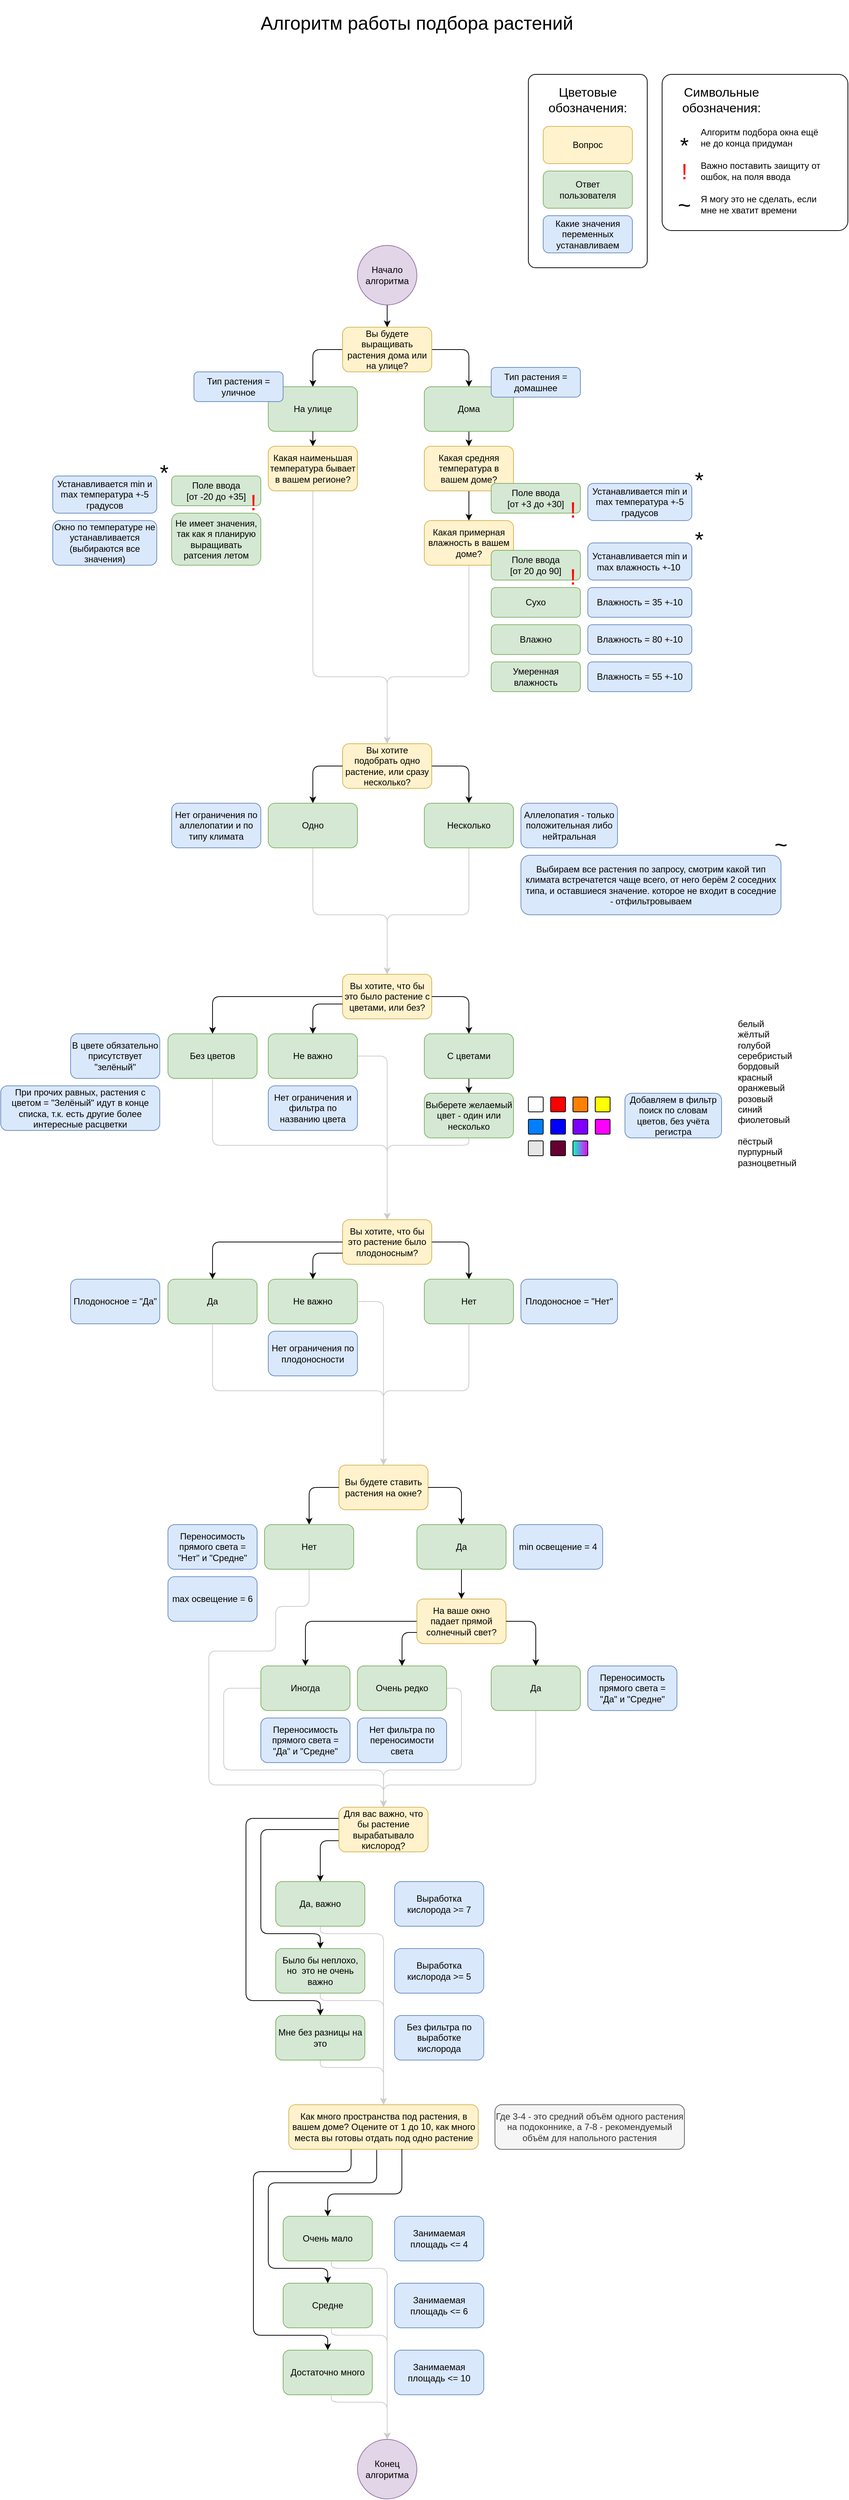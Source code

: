 <mxfile version="20.7.4" type="device"><diagram id="mwnZpRpmT7gzlifpEqgb" name="Страница 1"><mxGraphModel dx="1245" dy="1235" grid="1" gridSize="10" guides="1" tooltips="1" connect="1" arrows="1" fold="1" page="0" pageScale="2" pageWidth="1169" pageHeight="827" math="0" shadow="0"><root><mxCell id="0"/><mxCell id="1" parent="0"/><mxCell id="DnX4wIdvkFhZzN044WNZ-50" value="" style="rounded=1;whiteSpace=wrap;html=1;fontSize=16;arcSize=6;" vertex="1" parent="1"><mxGeometry x="690" y="-20" width="160" height="260" as="geometry"/></mxCell><mxCell id="DnX4wIdvkFhZzN044WNZ-6" value="" style="edgeStyle=orthogonalEdgeStyle;rounded=1;orthogonalLoop=1;jettySize=auto;html=1;" edge="1" parent="1" source="DnX4wIdvkFhZzN044WNZ-2" target="DnX4wIdvkFhZzN044WNZ-5"><mxGeometry relative="1" as="geometry"/></mxCell><mxCell id="DnX4wIdvkFhZzN044WNZ-2" value="&lt;span style=&quot;color: rgb(0, 0, 0); font-family: Helvetica; font-size: 12px; font-style: normal; font-variant-ligatures: normal; font-variant-caps: normal; font-weight: 400; letter-spacing: normal; orphans: 2; text-align: center; text-indent: 0px; text-transform: none; widows: 2; word-spacing: 0px; -webkit-text-stroke-width: 0px; text-decoration-thickness: initial; text-decoration-style: initial; text-decoration-color: initial; float: none; display: inline !important;&quot;&gt;Начало алгоритма&lt;/span&gt;" style="ellipse;whiteSpace=wrap;html=1;aspect=fixed;fillColor=#e1d5e7;strokeColor=#9673a6;labelBackgroundColor=none;" vertex="1" parent="1"><mxGeometry x="460" y="210" width="80" height="80" as="geometry"/></mxCell><mxCell id="DnX4wIdvkFhZzN044WNZ-8" value="" style="edgeStyle=orthogonalEdgeStyle;rounded=1;orthogonalLoop=1;jettySize=auto;html=1;exitX=1;exitY=0.5;exitDx=0;exitDy=0;" edge="1" parent="1" source="DnX4wIdvkFhZzN044WNZ-5" target="DnX4wIdvkFhZzN044WNZ-7"><mxGeometry relative="1" as="geometry"/></mxCell><mxCell id="DnX4wIdvkFhZzN044WNZ-12" value="" style="edgeStyle=orthogonalEdgeStyle;rounded=1;orthogonalLoop=1;jettySize=auto;html=1;exitX=0;exitY=0.5;exitDx=0;exitDy=0;" edge="1" parent="1" source="DnX4wIdvkFhZzN044WNZ-5" target="DnX4wIdvkFhZzN044WNZ-11"><mxGeometry relative="1" as="geometry"/></mxCell><mxCell id="DnX4wIdvkFhZzN044WNZ-5" value="Вы будете выращивать растения дома или на улице?" style="rounded=1;whiteSpace=wrap;html=1;fillColor=#fff2cc;strokeColor=#d6b656;" vertex="1" parent="1"><mxGeometry x="440" y="320" width="120" height="60" as="geometry"/></mxCell><mxCell id="DnX4wIdvkFhZzN044WNZ-19" value="" style="edgeStyle=orthogonalEdgeStyle;rounded=1;orthogonalLoop=1;jettySize=auto;html=1;" edge="1" parent="1" source="DnX4wIdvkFhZzN044WNZ-7" target="DnX4wIdvkFhZzN044WNZ-18"><mxGeometry relative="1" as="geometry"/></mxCell><mxCell id="DnX4wIdvkFhZzN044WNZ-7" value="Дома" style="rounded=1;whiteSpace=wrap;html=1;fillColor=#d5e8d4;strokeColor=#82b366;" vertex="1" parent="1"><mxGeometry x="550" y="400" width="120" height="60" as="geometry"/></mxCell><mxCell id="DnX4wIdvkFhZzN044WNZ-11" value="На улице" style="rounded=1;whiteSpace=wrap;html=1;fillColor=#d5e8d4;strokeColor=#82b366;" vertex="1" parent="1"><mxGeometry x="340" y="400" width="120" height="60" as="geometry"/></mxCell><mxCell id="DnX4wIdvkFhZzN044WNZ-13" value="Тип растения = уличное" style="text;html=1;strokeColor=#6c8ebf;fillColor=#dae8fc;align=center;verticalAlign=middle;whiteSpace=wrap;rounded=1;" vertex="1" parent="1"><mxGeometry x="240" y="380" width="120" height="40" as="geometry"/></mxCell><mxCell id="DnX4wIdvkFhZzN044WNZ-14" value="Тип растения = домашнее" style="text;html=1;strokeColor=#6c8ebf;fillColor=#dae8fc;align=center;verticalAlign=middle;whiteSpace=wrap;rounded=1;" vertex="1" parent="1"><mxGeometry x="640" y="374" width="120" height="40" as="geometry"/></mxCell><mxCell id="DnX4wIdvkFhZzN044WNZ-31" value="" style="edgeStyle=orthogonalEdgeStyle;rounded=1;orthogonalLoop=1;jettySize=auto;html=1;fontSize=30;" edge="1" parent="1" source="DnX4wIdvkFhZzN044WNZ-18" target="DnX4wIdvkFhZzN044WNZ-30"><mxGeometry relative="1" as="geometry"/></mxCell><mxCell id="DnX4wIdvkFhZzN044WNZ-18" value="Какая средняя температура в вашем доме?" style="rounded=1;whiteSpace=wrap;html=1;fillColor=#fff2cc;strokeColor=#d6b656;" vertex="1" parent="1"><mxGeometry x="550" y="480" width="120" height="60" as="geometry"/></mxCell><mxCell id="DnX4wIdvkFhZzN044WNZ-20" value="Поле ввода &lt;br&gt;[от +3 до +30]" style="text;html=1;strokeColor=#82b366;fillColor=#d5e8d4;align=center;verticalAlign=middle;whiteSpace=wrap;rounded=1;" vertex="1" parent="1"><mxGeometry x="640" y="530" width="120" height="40" as="geometry"/></mxCell><mxCell id="DnX4wIdvkFhZzN044WNZ-21" value="" style="edgeStyle=orthogonalEdgeStyle;rounded=1;orthogonalLoop=1;jettySize=auto;html=1;exitX=0.5;exitY=1;exitDx=0;exitDy=0;" edge="1" target="DnX4wIdvkFhZzN044WNZ-22" parent="1" source="DnX4wIdvkFhZzN044WNZ-11"><mxGeometry relative="1" as="geometry"><mxPoint x="400" y="495" as="sourcePoint"/></mxGeometry></mxCell><mxCell id="DnX4wIdvkFhZzN044WNZ-45" style="edgeStyle=orthogonalEdgeStyle;rounded=1;orthogonalLoop=1;jettySize=auto;html=1;entryX=0.5;entryY=0;entryDx=0;entryDy=0;fontSize=30;strokeColor=#CCCCCC;" edge="1" parent="1" source="DnX4wIdvkFhZzN044WNZ-22" target="DnX4wIdvkFhZzN044WNZ-42"><mxGeometry relative="1" as="geometry"><Array as="points"><mxPoint x="400" y="790"/><mxPoint x="500" y="790"/></Array></mxGeometry></mxCell><mxCell id="DnX4wIdvkFhZzN044WNZ-22" value="Какая наименьшая температура бывает в вашем регионе?" style="rounded=1;whiteSpace=wrap;html=1;fillColor=#fff2cc;strokeColor=#d6b656;" vertex="1" parent="1"><mxGeometry x="340" y="480" width="120" height="60" as="geometry"/></mxCell><mxCell id="DnX4wIdvkFhZzN044WNZ-23" value="Поле ввода &lt;br&gt;[от -20 до +35]" style="text;html=1;strokeColor=#82b366;fillColor=#d5e8d4;align=center;verticalAlign=middle;whiteSpace=wrap;rounded=1;" vertex="1" parent="1"><mxGeometry x="210" y="520" width="120" height="40" as="geometry"/></mxCell><mxCell id="DnX4wIdvkFhZzN044WNZ-24" value="Не имеет значения, так как я планирую выращивать ратсения летом" style="text;html=1;strokeColor=#82b366;fillColor=#d5e8d4;align=center;verticalAlign=middle;whiteSpace=wrap;rounded=1;" vertex="1" parent="1"><mxGeometry x="210" y="570" width="120" height="70" as="geometry"/></mxCell><mxCell id="DnX4wIdvkFhZzN044WNZ-25" value="Устанавливается min и max температура +-5 градусов" style="text;html=1;strokeColor=#6c8ebf;fillColor=#dae8fc;align=center;verticalAlign=middle;whiteSpace=wrap;rounded=1;" vertex="1" parent="1"><mxGeometry x="770" y="530" width="140" height="50" as="geometry"/></mxCell><mxCell id="DnX4wIdvkFhZzN044WNZ-26" value="*" style="text;html=1;strokeColor=none;fillColor=none;align=center;verticalAlign=middle;whiteSpace=wrap;rounded=0;fontSize=30;" vertex="1" parent="1"><mxGeometry x="890" y="510" width="60" height="30" as="geometry"/></mxCell><mxCell id="DnX4wIdvkFhZzN044WNZ-27" value="Устанавливается min и max температура +-5 градусов" style="text;html=1;strokeColor=#6c8ebf;fillColor=#dae8fc;align=center;verticalAlign=middle;whiteSpace=wrap;rounded=1;" vertex="1" parent="1"><mxGeometry x="50" y="520" width="140" height="50" as="geometry"/></mxCell><mxCell id="DnX4wIdvkFhZzN044WNZ-28" value="*" style="text;html=1;strokeColor=none;fillColor=none;align=center;verticalAlign=middle;whiteSpace=wrap;rounded=0;fontSize=30;" vertex="1" parent="1"><mxGeometry x="170" y="500" width="60" height="30" as="geometry"/></mxCell><mxCell id="DnX4wIdvkFhZzN044WNZ-29" value="Окно по температуре не устанавливается (выбираются все значения)" style="text;html=1;strokeColor=#6c8ebf;fillColor=#dae8fc;align=center;verticalAlign=middle;whiteSpace=wrap;rounded=1;" vertex="1" parent="1"><mxGeometry x="50" y="580" width="140" height="60" as="geometry"/></mxCell><mxCell id="DnX4wIdvkFhZzN044WNZ-44" style="edgeStyle=orthogonalEdgeStyle;rounded=1;orthogonalLoop=1;jettySize=auto;html=1;entryX=0.5;entryY=0;entryDx=0;entryDy=0;fontSize=30;strokeColor=#CCCCCC;" edge="1" parent="1" source="DnX4wIdvkFhZzN044WNZ-30" target="DnX4wIdvkFhZzN044WNZ-42"><mxGeometry relative="1" as="geometry"><Array as="points"><mxPoint x="610" y="790"/><mxPoint x="500" y="790"/></Array></mxGeometry></mxCell><mxCell id="DnX4wIdvkFhZzN044WNZ-30" value="Какая примерная влажность в вашем доме?" style="rounded=1;whiteSpace=wrap;html=1;fillColor=#fff2cc;strokeColor=#d6b656;" vertex="1" parent="1"><mxGeometry x="550" y="580" width="120" height="60" as="geometry"/></mxCell><mxCell id="DnX4wIdvkFhZzN044WNZ-32" value="Поле ввода &lt;br&gt;[от 20 до 90]" style="text;html=1;strokeColor=#82b366;fillColor=#d5e8d4;align=center;verticalAlign=middle;whiteSpace=wrap;rounded=1;" vertex="1" parent="1"><mxGeometry x="640" y="620" width="120" height="40" as="geometry"/></mxCell><mxCell id="DnX4wIdvkFhZzN044WNZ-33" value="Устанавливается min и max влажность +-10&amp;nbsp;" style="text;html=1;strokeColor=#6c8ebf;fillColor=#dae8fc;align=center;verticalAlign=middle;whiteSpace=wrap;rounded=1;" vertex="1" parent="1"><mxGeometry x="770" y="610" width="140" height="50" as="geometry"/></mxCell><mxCell id="DnX4wIdvkFhZzN044WNZ-34" value="*" style="text;html=1;strokeColor=none;fillColor=none;align=center;verticalAlign=middle;whiteSpace=wrap;rounded=0;fontSize=30;" vertex="1" parent="1"><mxGeometry x="890" y="590" width="60" height="30" as="geometry"/></mxCell><mxCell id="DnX4wIdvkFhZzN044WNZ-35" value="Сухо" style="text;html=1;strokeColor=#82b366;fillColor=#d5e8d4;align=center;verticalAlign=middle;whiteSpace=wrap;rounded=1;" vertex="1" parent="1"><mxGeometry x="640" y="670" width="120" height="40" as="geometry"/></mxCell><mxCell id="DnX4wIdvkFhZzN044WNZ-36" value="Влажно" style="text;html=1;strokeColor=#82b366;fillColor=#d5e8d4;align=center;verticalAlign=middle;whiteSpace=wrap;rounded=1;" vertex="1" parent="1"><mxGeometry x="640" y="720" width="120" height="40" as="geometry"/></mxCell><mxCell id="DnX4wIdvkFhZzN044WNZ-37" value="Умеренная влажность" style="text;html=1;strokeColor=#82b366;fillColor=#d5e8d4;align=center;verticalAlign=middle;whiteSpace=wrap;rounded=1;" vertex="1" parent="1"><mxGeometry x="640" y="770" width="120" height="40" as="geometry"/></mxCell><mxCell id="DnX4wIdvkFhZzN044WNZ-38" value="Влажность = 35 +-10" style="text;html=1;strokeColor=#6c8ebf;fillColor=#dae8fc;align=center;verticalAlign=middle;whiteSpace=wrap;rounded=1;" vertex="1" parent="1"><mxGeometry x="770" y="670" width="140" height="40" as="geometry"/></mxCell><mxCell id="DnX4wIdvkFhZzN044WNZ-40" value="Влажность = 80 +-10" style="text;html=1;strokeColor=#6c8ebf;fillColor=#dae8fc;align=center;verticalAlign=middle;whiteSpace=wrap;rounded=1;" vertex="1" parent="1"><mxGeometry x="770" y="720" width="140" height="40" as="geometry"/></mxCell><mxCell id="DnX4wIdvkFhZzN044WNZ-41" value="Влажность = 55 +-10" style="text;html=1;strokeColor=#6c8ebf;fillColor=#dae8fc;align=center;verticalAlign=middle;whiteSpace=wrap;rounded=1;" vertex="1" parent="1"><mxGeometry x="770" y="770" width="140" height="40" as="geometry"/></mxCell><mxCell id="DnX4wIdvkFhZzN044WNZ-42" value="Вы хотите подобрать одно растение, или сразу несколько?" style="rounded=1;whiteSpace=wrap;html=1;fillColor=#fff2cc;strokeColor=#d6b656;" vertex="1" parent="1"><mxGeometry x="440" y="880" width="120" height="60" as="geometry"/></mxCell><mxCell id="DnX4wIdvkFhZzN044WNZ-46" value="Вопрос" style="rounded=1;whiteSpace=wrap;html=1;fillColor=#fff2cc;strokeColor=#d6b656;" vertex="1" parent="1"><mxGeometry x="710" y="50" width="120" height="50" as="geometry"/></mxCell><mxCell id="DnX4wIdvkFhZzN044WNZ-47" value="Ответ &lt;br&gt;пользователя" style="rounded=1;whiteSpace=wrap;html=1;fillColor=#d5e8d4;strokeColor=#82b366;" vertex="1" parent="1"><mxGeometry x="710" y="110" width="120" height="50" as="geometry"/></mxCell><mxCell id="DnX4wIdvkFhZzN044WNZ-48" value="Какие значения переменных устанавливаем" style="rounded=1;whiteSpace=wrap;html=1;fillColor=#dae8fc;strokeColor=#6c8ebf;" vertex="1" parent="1"><mxGeometry x="710" y="170" width="120" height="50" as="geometry"/></mxCell><mxCell id="DnX4wIdvkFhZzN044WNZ-49" value="Цветовые обозначения:" style="text;html=1;strokeColor=none;fillColor=none;align=center;verticalAlign=middle;whiteSpace=wrap;rounded=0;fontSize=17;" vertex="1" parent="1"><mxGeometry x="740" width="60" height="30" as="geometry"/></mxCell><mxCell id="DnX4wIdvkFhZzN044WNZ-51" value="" style="edgeStyle=orthogonalEdgeStyle;rounded=1;orthogonalLoop=1;jettySize=auto;html=1;exitX=1;exitY=0.5;exitDx=0;exitDy=0;" edge="1" target="DnX4wIdvkFhZzN044WNZ-53" parent="1" source="DnX4wIdvkFhZzN044WNZ-42"><mxGeometry relative="1" as="geometry"><mxPoint x="560" y="910" as="sourcePoint"/></mxGeometry></mxCell><mxCell id="DnX4wIdvkFhZzN044WNZ-52" value="" style="edgeStyle=orthogonalEdgeStyle;rounded=1;orthogonalLoop=1;jettySize=auto;html=1;exitX=0;exitY=0.5;exitDx=0;exitDy=0;" edge="1" target="DnX4wIdvkFhZzN044WNZ-54" parent="1" source="DnX4wIdvkFhZzN044WNZ-42"><mxGeometry relative="1" as="geometry"><mxPoint x="440" y="910" as="sourcePoint"/></mxGeometry></mxCell><mxCell id="DnX4wIdvkFhZzN044WNZ-53" value="Несколько" style="rounded=1;whiteSpace=wrap;html=1;fillColor=#d5e8d4;strokeColor=#82b366;" vertex="1" parent="1"><mxGeometry x="550" y="960" width="120" height="60" as="geometry"/></mxCell><mxCell id="DnX4wIdvkFhZzN044WNZ-54" value="Одно" style="rounded=1;whiteSpace=wrap;html=1;fillColor=#d5e8d4;strokeColor=#82b366;" vertex="1" parent="1"><mxGeometry x="340" y="960" width="120" height="60" as="geometry"/></mxCell><mxCell id="DnX4wIdvkFhZzN044WNZ-55" value="Нет ограничения по аллелопатии и по типу климата" style="text;html=1;strokeColor=#6c8ebf;fillColor=#dae8fc;align=center;verticalAlign=middle;whiteSpace=wrap;rounded=1;" vertex="1" parent="1"><mxGeometry x="210" y="960" width="120" height="60" as="geometry"/></mxCell><mxCell id="DnX4wIdvkFhZzN044WNZ-56" value="Аллелопатия - только положительная либо нейтральная" style="text;html=1;strokeColor=#6c8ebf;fillColor=#dae8fc;align=center;verticalAlign=middle;whiteSpace=wrap;rounded=1;" vertex="1" parent="1"><mxGeometry x="680" y="960" width="130" height="60" as="geometry"/></mxCell><mxCell id="DnX4wIdvkFhZzN044WNZ-57" value="Выбираем все растения по запросу, смотрим какой тип климата встречатется чаще всего, от него берём 2 соседних типа, и оставшиеся значение. которое не входит в соседние - отфильтровываем" style="text;html=1;strokeColor=#6c8ebf;fillColor=#dae8fc;align=center;verticalAlign=middle;whiteSpace=wrap;rounded=1;spacingLeft=5;spacingRight=5;" vertex="1" parent="1"><mxGeometry x="680" y="1030" width="350" height="80" as="geometry"/></mxCell><mxCell id="DnX4wIdvkFhZzN044WNZ-58" value="~" style="text;html=1;strokeColor=none;fillColor=none;align=center;verticalAlign=middle;whiteSpace=wrap;rounded=0;fontSize=30;" vertex="1" parent="1"><mxGeometry x="1000" y="1000" width="60" height="30" as="geometry"/></mxCell><mxCell id="DnX4wIdvkFhZzN044WNZ-59" style="edgeStyle=orthogonalEdgeStyle;rounded=1;orthogonalLoop=1;jettySize=auto;html=1;entryX=0.5;entryY=0;entryDx=0;entryDy=0;fontSize=30;exitX=0.5;exitY=1;exitDx=0;exitDy=0;strokeColor=#CCCCCC;" edge="1" target="DnX4wIdvkFhZzN044WNZ-61" parent="1" source="DnX4wIdvkFhZzN044WNZ-53"><mxGeometry x="1" y="386" relative="1" as="geometry"><mxPoint x="610" y="950" as="sourcePoint"/><Array as="points"><mxPoint x="610" y="1110"/><mxPoint x="500" y="1110"/></Array><mxPoint x="-316" y="379" as="offset"/></mxGeometry></mxCell><mxCell id="DnX4wIdvkFhZzN044WNZ-60" style="edgeStyle=orthogonalEdgeStyle;rounded=1;orthogonalLoop=1;jettySize=auto;html=1;entryX=0.5;entryY=0;entryDx=0;entryDy=0;fontSize=30;exitX=0.5;exitY=1;exitDx=0;exitDy=0;strokeColor=#CCCCCC;" edge="1" target="DnX4wIdvkFhZzN044WNZ-61" parent="1" source="DnX4wIdvkFhZzN044WNZ-54"><mxGeometry relative="1" as="geometry"><mxPoint x="400" y="950" as="sourcePoint"/><Array as="points"><mxPoint x="400" y="1110"/><mxPoint x="500" y="1110"/></Array></mxGeometry></mxCell><mxCell id="DnX4wIdvkFhZzN044WNZ-70" style="edgeStyle=orthogonalEdgeStyle;rounded=1;orthogonalLoop=1;jettySize=auto;html=1;entryX=0.5;entryY=0;entryDx=0;entryDy=0;fontSize=17;" edge="1" parent="1" source="DnX4wIdvkFhZzN044WNZ-61" target="DnX4wIdvkFhZzN044WNZ-68"><mxGeometry relative="1" as="geometry"/></mxCell><mxCell id="DnX4wIdvkFhZzN044WNZ-61" value="Вы хотите, что бы это было растение с цветами, или без?" style="rounded=1;whiteSpace=wrap;html=1;fillColor=#fff2cc;strokeColor=#d6b656;" vertex="1" parent="1"><mxGeometry x="440" y="1190" width="120" height="60" as="geometry"/></mxCell><mxCell id="DnX4wIdvkFhZzN044WNZ-62" value="" style="edgeStyle=orthogonalEdgeStyle;rounded=1;orthogonalLoop=1;jettySize=auto;html=1;exitX=1;exitY=0.5;exitDx=0;exitDy=0;" edge="1" source="DnX4wIdvkFhZzN044WNZ-61" target="DnX4wIdvkFhZzN044WNZ-63" parent="1"><mxGeometry relative="1" as="geometry"><mxPoint x="560" y="1220" as="sourcePoint"/></mxGeometry></mxCell><mxCell id="DnX4wIdvkFhZzN044WNZ-73" value="" style="edgeStyle=orthogonalEdgeStyle;rounded=1;orthogonalLoop=1;jettySize=auto;html=1;fontSize=17;" edge="1" parent="1" source="DnX4wIdvkFhZzN044WNZ-63" target="DnX4wIdvkFhZzN044WNZ-72"><mxGeometry relative="1" as="geometry"/></mxCell><mxCell id="DnX4wIdvkFhZzN044WNZ-63" value="С цветами" style="rounded=1;whiteSpace=wrap;html=1;fillColor=#d5e8d4;strokeColor=#82b366;" vertex="1" parent="1"><mxGeometry x="550" y="1270" width="120" height="60" as="geometry"/></mxCell><mxCell id="DnX4wIdvkFhZzN044WNZ-83" style="edgeStyle=orthogonalEdgeStyle;rounded=1;orthogonalLoop=1;jettySize=auto;html=1;fontSize=17;entryX=0.5;entryY=0;entryDx=0;entryDy=0;strokeColor=#CCCCCC;" edge="1" parent="1" source="DnX4wIdvkFhZzN044WNZ-64" target="DnX4wIdvkFhZzN044WNZ-85"><mxGeometry relative="1" as="geometry"><mxPoint x="490" y="1440" as="targetPoint"/><Array as="points"><mxPoint x="500" y="1300"/></Array></mxGeometry></mxCell><mxCell id="DnX4wIdvkFhZzN044WNZ-64" value="Не важно" style="rounded=1;whiteSpace=wrap;html=1;fillColor=#d5e8d4;strokeColor=#82b366;" vertex="1" parent="1"><mxGeometry x="340" y="1270" width="120" height="60" as="geometry"/></mxCell><mxCell id="DnX4wIdvkFhZzN044WNZ-65" value="" style="edgeStyle=orthogonalEdgeStyle;rounded=1;orthogonalLoop=1;jettySize=auto;html=1;" edge="1" target="DnX4wIdvkFhZzN044WNZ-64" parent="1"><mxGeometry relative="1" as="geometry"><mxPoint x="440" y="1230" as="sourcePoint"/><Array as="points"><mxPoint x="440" y="1230"/><mxPoint x="400" y="1230"/></Array></mxGeometry></mxCell><mxCell id="DnX4wIdvkFhZzN044WNZ-66" value="Нет ограничения и фильтра по названию цвета" style="text;html=1;strokeColor=#6c8ebf;fillColor=#dae8fc;align=center;verticalAlign=middle;whiteSpace=wrap;rounded=1;" vertex="1" parent="1"><mxGeometry x="340" y="1340" width="120" height="60" as="geometry"/></mxCell><mxCell id="DnX4wIdvkFhZzN044WNZ-82" style="edgeStyle=orthogonalEdgeStyle;rounded=1;orthogonalLoop=1;jettySize=auto;html=1;fontSize=17;entryX=0.5;entryY=0;entryDx=0;entryDy=0;strokeColor=#CCCCCC;" edge="1" parent="1" source="DnX4wIdvkFhZzN044WNZ-68" target="DnX4wIdvkFhZzN044WNZ-85"><mxGeometry relative="1" as="geometry"><mxPoint x="470" y="1440" as="targetPoint"/><Array as="points"><mxPoint x="265" y="1420"/><mxPoint x="500" y="1420"/></Array></mxGeometry></mxCell><mxCell id="DnX4wIdvkFhZzN044WNZ-68" value="Без цветов" style="rounded=1;whiteSpace=wrap;html=1;fillColor=#d5e8d4;strokeColor=#82b366;" vertex="1" parent="1"><mxGeometry x="205" y="1270" width="120" height="60" as="geometry"/></mxCell><mxCell id="DnX4wIdvkFhZzN044WNZ-69" value="В цвете обязательно присутствует &quot;зелёный&quot;" style="text;html=1;strokeColor=#6c8ebf;fillColor=#dae8fc;align=center;verticalAlign=middle;whiteSpace=wrap;rounded=1;" vertex="1" parent="1"><mxGeometry x="74" y="1270" width="120" height="60" as="geometry"/></mxCell><mxCell id="DnX4wIdvkFhZzN044WNZ-71" value="При прочих равных, растения с цветом = &quot;Зелёный&quot; идут в конце списка, т.к. есть другие более интересные расцветки" style="text;html=1;strokeColor=#6c8ebf;fillColor=#dae8fc;align=center;verticalAlign=middle;whiteSpace=wrap;rounded=1;" vertex="1" parent="1"><mxGeometry x="-20" y="1340" width="214" height="60" as="geometry"/></mxCell><mxCell id="DnX4wIdvkFhZzN044WNZ-84" style="edgeStyle=orthogonalEdgeStyle;rounded=1;orthogonalLoop=1;jettySize=auto;html=1;fontSize=17;entryX=0.5;entryY=0;entryDx=0;entryDy=0;strokeColor=#CCCCCC;" edge="1" parent="1" source="DnX4wIdvkFhZzN044WNZ-72" target="DnX4wIdvkFhZzN044WNZ-85"><mxGeometry relative="1" as="geometry"><mxPoint x="500" y="1440" as="targetPoint"/><Array as="points"><mxPoint x="610" y="1420"/><mxPoint x="500" y="1420"/></Array></mxGeometry></mxCell><mxCell id="DnX4wIdvkFhZzN044WNZ-72" value="Выберете желаемый цвет - один или несколько" style="rounded=1;whiteSpace=wrap;html=1;fillColor=#d5e8d4;strokeColor=#82b366;" vertex="1" parent="1"><mxGeometry x="550" y="1350" width="120" height="60" as="geometry"/></mxCell><mxCell id="DnX4wIdvkFhZzN044WNZ-74" value="" style="rounded=1;whiteSpace=wrap;html=1;labelBackgroundColor=none;fontSize=17;arcSize=7;" vertex="1" parent="1"><mxGeometry x="690" y="1355" width="20" height="20" as="geometry"/></mxCell><mxCell id="DnX4wIdvkFhZzN044WNZ-75" value="" style="rounded=1;whiteSpace=wrap;html=1;labelBackgroundColor=none;fontSize=17;arcSize=7;fillColor=#FFFF00;" vertex="1" parent="1"><mxGeometry x="780" y="1355" width="20" height="20" as="geometry"/></mxCell><mxCell id="DnX4wIdvkFhZzN044WNZ-76" value="" style="rounded=1;whiteSpace=wrap;html=1;labelBackgroundColor=none;fontSize=17;arcSize=7;fillColor=#FF0000;" vertex="1" parent="1"><mxGeometry x="720" y="1355" width="20" height="20" as="geometry"/></mxCell><mxCell id="DnX4wIdvkFhZzN044WNZ-77" value="" style="rounded=1;whiteSpace=wrap;html=1;labelBackgroundColor=none;fontSize=17;arcSize=7;fillColor=#FF8000;" vertex="1" parent="1"><mxGeometry x="750" y="1355" width="20" height="20" as="geometry"/></mxCell><mxCell id="DnX4wIdvkFhZzN044WNZ-78" value="" style="rounded=1;whiteSpace=wrap;html=1;labelBackgroundColor=none;fontSize=17;arcSize=7;fillColor=#0000FF;" vertex="1" parent="1"><mxGeometry x="720" y="1385" width="20" height="20" as="geometry"/></mxCell><mxCell id="DnX4wIdvkFhZzN044WNZ-79" value="" style="rounded=1;whiteSpace=wrap;html=1;labelBackgroundColor=none;fontSize=17;arcSize=7;fillColor=#7F00FF;" vertex="1" parent="1"><mxGeometry x="750" y="1385" width="20" height="20" as="geometry"/></mxCell><mxCell id="DnX4wIdvkFhZzN044WNZ-80" value="" style="rounded=1;whiteSpace=wrap;html=1;labelBackgroundColor=none;fontSize=17;arcSize=7;fillColor=#FF00FF;" vertex="1" parent="1"><mxGeometry x="780" y="1385" width="20" height="20" as="geometry"/></mxCell><mxCell id="DnX4wIdvkFhZzN044WNZ-81" value="" style="rounded=1;whiteSpace=wrap;html=1;labelBackgroundColor=none;fontSize=17;arcSize=7;fillColor=#E605FF;gradientColor=#03FFC4;gradientDirection=west;" vertex="1" parent="1"><mxGeometry x="750" y="1414" width="20" height="20" as="geometry"/></mxCell><mxCell id="DnX4wIdvkFhZzN044WNZ-85" value="Вы хотите, что бы это растение было плодоносным?" style="rounded=1;whiteSpace=wrap;html=1;fillColor=#fff2cc;strokeColor=#d6b656;" vertex="1" parent="1"><mxGeometry x="440" y="1520" width="120" height="60" as="geometry"/></mxCell><mxCell id="DnX4wIdvkFhZzN044WNZ-86" value="Добавляем в фильтр поиск по словам цветов, без учёта регистра" style="text;html=1;strokeColor=#6c8ebf;fillColor=#dae8fc;align=center;verticalAlign=middle;whiteSpace=wrap;rounded=1;" vertex="1" parent="1"><mxGeometry x="820" y="1350" width="130" height="60" as="geometry"/></mxCell><mxCell id="DnX4wIdvkFhZzN044WNZ-87" value="&lt;div style=&quot;font-size: 12px;&quot;&gt;белый&lt;/div&gt;&lt;div style=&quot;font-size: 12px;&quot;&gt;жёлтый&lt;/div&gt;&lt;div style=&quot;font-size: 12px;&quot;&gt;голубой&lt;/div&gt;&lt;div style=&quot;font-size: 12px;&quot;&gt;серебристый&lt;/div&gt;&lt;div style=&quot;font-size: 12px;&quot;&gt;бордовый&lt;/div&gt;&lt;div style=&quot;font-size: 12px;&quot;&gt;красный&lt;/div&gt;&lt;div style=&quot;font-size: 12px;&quot;&gt;оранжевый&amp;nbsp;&lt;/div&gt;&lt;div style=&quot;font-size: 12px;&quot;&gt;розовый&lt;/div&gt;&lt;div style=&quot;font-size: 12px;&quot;&gt;синий&lt;/div&gt;&lt;div style=&quot;font-size: 12px;&quot;&gt;фиолетовый&lt;/div&gt;&lt;div style=&quot;font-size: 12px;&quot;&gt;&lt;br&gt;&lt;/div&gt;&lt;div style=&quot;font-size: 12px;&quot;&gt;&lt;div style=&quot;border-color: var(--border-color);&quot;&gt;пёстрый&lt;/div&gt;&lt;div style=&quot;border-color: var(--border-color);&quot;&gt;пурпурный&lt;/div&gt;&lt;div style=&quot;border-color: var(--border-color);&quot;&gt;разноцветный&lt;/div&gt;&lt;/div&gt;" style="text;html=1;align=left;verticalAlign=middle;resizable=0;points=[];autosize=1;strokeColor=none;fillColor=none;fontSize=12;" vertex="1" parent="1"><mxGeometry x="970" y="1245" width="100" height="210" as="geometry"/></mxCell><mxCell id="DnX4wIdvkFhZzN044WNZ-88" value="" style="rounded=1;whiteSpace=wrap;html=1;labelBackgroundColor=none;fontSize=17;arcSize=7;fillColor=#007FFF;" vertex="1" parent="1"><mxGeometry x="690" y="1385" width="20" height="20" as="geometry"/></mxCell><mxCell id="DnX4wIdvkFhZzN044WNZ-89" value="" style="rounded=1;whiteSpace=wrap;html=1;labelBackgroundColor=none;fontSize=17;arcSize=7;fillColor=#E6E6E6;" vertex="1" parent="1"><mxGeometry x="690" y="1414" width="20" height="20" as="geometry"/></mxCell><mxCell id="DnX4wIdvkFhZzN044WNZ-90" value="" style="rounded=1;whiteSpace=wrap;html=1;labelBackgroundColor=none;fontSize=17;arcSize=7;fillColor=#660033;" vertex="1" parent="1"><mxGeometry x="720" y="1414" width="20" height="20" as="geometry"/></mxCell><mxCell id="DnX4wIdvkFhZzN044WNZ-102" style="edgeStyle=orthogonalEdgeStyle;rounded=1;orthogonalLoop=1;jettySize=auto;html=1;entryX=0.5;entryY=0;entryDx=0;entryDy=0;fontSize=17;exitX=0;exitY=0.5;exitDx=0;exitDy=0;" edge="1" target="DnX4wIdvkFhZzN044WNZ-108" parent="1" source="DnX4wIdvkFhZzN044WNZ-85"><mxGeometry relative="1" as="geometry"><mxPoint x="440.0" y="1550" as="sourcePoint"/></mxGeometry></mxCell><mxCell id="DnX4wIdvkFhZzN044WNZ-103" value="" style="edgeStyle=orthogonalEdgeStyle;rounded=1;orthogonalLoop=1;jettySize=auto;html=1;exitX=1;exitY=0.5;exitDx=0;exitDy=0;" edge="1" target="DnX4wIdvkFhZzN044WNZ-104" parent="1" source="DnX4wIdvkFhZzN044WNZ-85"><mxGeometry relative="1" as="geometry"><mxPoint x="560.0" y="1550" as="sourcePoint"/></mxGeometry></mxCell><mxCell id="DnX4wIdvkFhZzN044WNZ-104" value="Нет" style="rounded=1;whiteSpace=wrap;html=1;fillColor=#d5e8d4;strokeColor=#82b366;" vertex="1" parent="1"><mxGeometry x="550" y="1600" width="120" height="60" as="geometry"/></mxCell><mxCell id="DnX4wIdvkFhZzN044WNZ-105" value="Не важно" style="rounded=1;whiteSpace=wrap;html=1;fillColor=#d5e8d4;strokeColor=#82b366;" vertex="1" parent="1"><mxGeometry x="340" y="1600" width="120" height="60" as="geometry"/></mxCell><mxCell id="DnX4wIdvkFhZzN044WNZ-106" value="" style="edgeStyle=orthogonalEdgeStyle;rounded=1;orthogonalLoop=1;jettySize=auto;html=1;exitX=0;exitY=0.75;exitDx=0;exitDy=0;" edge="1" target="DnX4wIdvkFhZzN044WNZ-105" parent="1" source="DnX4wIdvkFhZzN044WNZ-85"><mxGeometry relative="1" as="geometry"><mxPoint x="440.0" y="1560" as="sourcePoint"/><Array as="points"><mxPoint x="400" y="1565"/></Array></mxGeometry></mxCell><mxCell id="DnX4wIdvkFhZzN044WNZ-107" value="Плодоносное = &quot;Нет&quot;" style="text;html=1;strokeColor=#6c8ebf;fillColor=#dae8fc;align=center;verticalAlign=middle;whiteSpace=wrap;rounded=1;" vertex="1" parent="1"><mxGeometry x="680" y="1600" width="130" height="60" as="geometry"/></mxCell><mxCell id="DnX4wIdvkFhZzN044WNZ-108" value="Да" style="rounded=1;whiteSpace=wrap;html=1;fillColor=#d5e8d4;strokeColor=#82b366;" vertex="1" parent="1"><mxGeometry x="205" y="1600" width="120" height="60" as="geometry"/></mxCell><mxCell id="DnX4wIdvkFhZzN044WNZ-109" value="Плодоносное = &quot;Да&quot;" style="text;html=1;strokeColor=#6c8ebf;fillColor=#dae8fc;align=center;verticalAlign=middle;whiteSpace=wrap;rounded=1;" vertex="1" parent="1"><mxGeometry x="74" y="1600" width="120" height="60" as="geometry"/></mxCell><mxCell id="DnX4wIdvkFhZzN044WNZ-110" value="Нет ограничения по плодоносности" style="text;html=1;strokeColor=#6c8ebf;fillColor=#dae8fc;align=center;verticalAlign=middle;whiteSpace=wrap;rounded=1;" vertex="1" parent="1"><mxGeometry x="340" y="1670" width="120" height="60" as="geometry"/></mxCell><mxCell id="DnX4wIdvkFhZzN044WNZ-111" style="edgeStyle=orthogonalEdgeStyle;rounded=1;orthogonalLoop=1;jettySize=auto;html=1;fontSize=17;entryX=0.5;entryY=0;entryDx=0;entryDy=0;exitX=0.5;exitY=1;exitDx=0;exitDy=0;strokeColor=#CCCCCC;" edge="1" target="DnX4wIdvkFhZzN044WNZ-114" parent="1" source="DnX4wIdvkFhZzN044WNZ-108"><mxGeometry relative="1" as="geometry"><mxPoint x="465.06" y="1770" as="targetPoint"/><mxPoint x="260.001" y="1660" as="sourcePoint"/><Array as="points"><mxPoint x="265" y="1750"/><mxPoint x="495" y="1750"/></Array></mxGeometry></mxCell><mxCell id="DnX4wIdvkFhZzN044WNZ-112" style="edgeStyle=orthogonalEdgeStyle;rounded=1;orthogonalLoop=1;jettySize=auto;html=1;fontSize=17;entryX=0.5;entryY=0;entryDx=0;entryDy=0;exitX=1;exitY=0.5;exitDx=0;exitDy=0;strokeColor=#CCCCCC;" edge="1" target="DnX4wIdvkFhZzN044WNZ-114" parent="1" source="DnX4wIdvkFhZzN044WNZ-105"><mxGeometry relative="1" as="geometry"><mxPoint x="485.06" y="1770" as="targetPoint"/><mxPoint x="450" y="1630" as="sourcePoint"/><Array as="points"><mxPoint x="495" y="1630"/></Array></mxGeometry></mxCell><mxCell id="DnX4wIdvkFhZzN044WNZ-113" style="edgeStyle=orthogonalEdgeStyle;rounded=1;orthogonalLoop=1;jettySize=auto;html=1;fontSize=17;entryX=0.5;entryY=0;entryDx=0;entryDy=0;exitX=0.5;exitY=1;exitDx=0;exitDy=0;strokeColor=#CCCCCC;" edge="1" target="DnX4wIdvkFhZzN044WNZ-114" parent="1" source="DnX4wIdvkFhZzN044WNZ-104"><mxGeometry relative="1" as="geometry"><mxPoint x="495.06" y="1770" as="targetPoint"/><mxPoint x="605.06" y="1740" as="sourcePoint"/><Array as="points"><mxPoint x="610" y="1750"/><mxPoint x="495" y="1750"/></Array></mxGeometry></mxCell><mxCell id="DnX4wIdvkFhZzN044WNZ-114" value="Вы будете ставить растения на окне?" style="rounded=1;whiteSpace=wrap;html=1;fillColor=#fff2cc;strokeColor=#d6b656;" vertex="1" parent="1"><mxGeometry x="435.06" y="1850" width="120" height="60" as="geometry"/></mxCell><mxCell id="DnX4wIdvkFhZzN044WNZ-115" value="" style="edgeStyle=orthogonalEdgeStyle;rounded=1;orthogonalLoop=1;jettySize=auto;html=1;exitX=1;exitY=0.5;exitDx=0;exitDy=0;" edge="1" target="DnX4wIdvkFhZzN044WNZ-118" parent="1" source="DnX4wIdvkFhZzN044WNZ-114"><mxGeometry relative="1" as="geometry"><mxPoint x="555" y="1880" as="sourcePoint"/></mxGeometry></mxCell><mxCell id="DnX4wIdvkFhZzN044WNZ-116" value="" style="edgeStyle=orthogonalEdgeStyle;rounded=1;orthogonalLoop=1;jettySize=auto;html=1;exitX=0;exitY=0.5;exitDx=0;exitDy=0;" edge="1" target="DnX4wIdvkFhZzN044WNZ-117" parent="1" source="DnX4wIdvkFhZzN044WNZ-114"><mxGeometry relative="1" as="geometry"><mxPoint x="435" y="1880" as="sourcePoint"/></mxGeometry></mxCell><mxCell id="DnX4wIdvkFhZzN044WNZ-137" style="edgeStyle=orthogonalEdgeStyle;rounded=1;orthogonalLoop=1;jettySize=auto;html=1;fontSize=12;entryX=0.5;entryY=0;entryDx=0;entryDy=0;strokeColor=#CCCCCC;" edge="1" parent="1" source="DnX4wIdvkFhZzN044WNZ-117" target="DnX4wIdvkFhZzN044WNZ-138"><mxGeometry x="-0.615" y="70" relative="1" as="geometry"><mxPoint x="490" y="2310" as="targetPoint"/><Array as="points"><mxPoint x="395" y="2040"/><mxPoint x="350" y="2040"/><mxPoint x="350" y="2100"/><mxPoint x="260" y="2100"/><mxPoint x="260" y="2280"/><mxPoint x="495" y="2280"/></Array><mxPoint as="offset"/></mxGeometry></mxCell><mxCell id="DnX4wIdvkFhZzN044WNZ-117" value="Нет" style="rounded=1;whiteSpace=wrap;html=1;fillColor=#d5e8d4;strokeColor=#82b366;" vertex="1" parent="1"><mxGeometry x="335" y="1930" width="120" height="60" as="geometry"/></mxCell><mxCell id="DnX4wIdvkFhZzN044WNZ-124" value="" style="edgeStyle=orthogonalEdgeStyle;rounded=1;orthogonalLoop=1;jettySize=auto;html=1;fontSize=12;" edge="1" parent="1" source="DnX4wIdvkFhZzN044WNZ-118" target="DnX4wIdvkFhZzN044WNZ-123"><mxGeometry relative="1" as="geometry"/></mxCell><mxCell id="DnX4wIdvkFhZzN044WNZ-118" value="Да" style="rounded=1;whiteSpace=wrap;html=1;fillColor=#d5e8d4;strokeColor=#82b366;" vertex="1" parent="1"><mxGeometry x="540" y="1930" width="120" height="60" as="geometry"/></mxCell><mxCell id="DnX4wIdvkFhZzN044WNZ-119" value="Переносимость прямого света = &quot;Нет&quot; и &quot;Средне&quot;" style="text;html=1;strokeColor=#6c8ebf;fillColor=#dae8fc;align=center;verticalAlign=middle;whiteSpace=wrap;rounded=1;" vertex="1" parent="1"><mxGeometry x="205" y="1930" width="120" height="60" as="geometry"/></mxCell><mxCell id="DnX4wIdvkFhZzN044WNZ-120" value="max освещение = 6" style="text;html=1;strokeColor=#6c8ebf;fillColor=#dae8fc;align=center;verticalAlign=middle;whiteSpace=wrap;rounded=1;" vertex="1" parent="1"><mxGeometry x="205" y="2000" width="120" height="60" as="geometry"/></mxCell><mxCell id="DnX4wIdvkFhZzN044WNZ-122" value="min освещение = 4" style="text;html=1;strokeColor=#6c8ebf;fillColor=#dae8fc;align=center;verticalAlign=middle;whiteSpace=wrap;rounded=1;" vertex="1" parent="1"><mxGeometry x="670" y="1930" width="120" height="60" as="geometry"/></mxCell><mxCell id="DnX4wIdvkFhZzN044WNZ-133" style="edgeStyle=orthogonalEdgeStyle;rounded=1;orthogonalLoop=1;jettySize=auto;html=1;fontSize=12;entryX=0.5;entryY=0;entryDx=0;entryDy=0;" edge="1" parent="1" source="DnX4wIdvkFhZzN044WNZ-123" target="DnX4wIdvkFhZzN044WNZ-131"><mxGeometry relative="1" as="geometry"/></mxCell><mxCell id="DnX4wIdvkFhZzN044WNZ-123" value="На ваше окно падает прямой солнечный свет?" style="rounded=1;whiteSpace=wrap;html=1;fillColor=#fff2cc;strokeColor=#d6b656;" vertex="1" parent="1"><mxGeometry x="540" y="2030" width="120" height="60" as="geometry"/></mxCell><mxCell id="DnX4wIdvkFhZzN044WNZ-140" style="edgeStyle=orthogonalEdgeStyle;rounded=1;orthogonalLoop=1;jettySize=auto;html=1;fontSize=12;entryX=0.5;entryY=0;entryDx=0;entryDy=0;strokeColor=#CCCCCC;" edge="1" parent="1" source="DnX4wIdvkFhZzN044WNZ-125" target="DnX4wIdvkFhZzN044WNZ-138"><mxGeometry relative="1" as="geometry"><mxPoint x="620" y="2300" as="targetPoint"/><Array as="points"><mxPoint x="600" y="2150"/><mxPoint x="600" y="2260"/><mxPoint x="495" y="2260"/></Array></mxGeometry></mxCell><mxCell id="DnX4wIdvkFhZzN044WNZ-125" value="Очень редко" style="rounded=1;whiteSpace=wrap;html=1;fillColor=#d5e8d4;strokeColor=#82b366;" vertex="1" parent="1"><mxGeometry x="460" y="2120" width="120" height="60" as="geometry"/></mxCell><mxCell id="DnX4wIdvkFhZzN044WNZ-126" value="" style="edgeStyle=orthogonalEdgeStyle;rounded=1;orthogonalLoop=1;jettySize=auto;html=1;exitX=0;exitY=0.75;exitDx=0;exitDy=0;" edge="1" target="DnX4wIdvkFhZzN044WNZ-125" parent="1" source="DnX4wIdvkFhZzN044WNZ-123"><mxGeometry relative="1" as="geometry"><mxPoint x="500" y="2060" as="sourcePoint"/></mxGeometry></mxCell><mxCell id="DnX4wIdvkFhZzN044WNZ-127" value="" style="edgeStyle=orthogonalEdgeStyle;rounded=1;orthogonalLoop=1;jettySize=auto;html=1;exitX=1;exitY=0.5;exitDx=0;exitDy=0;" edge="1" target="DnX4wIdvkFhZzN044WNZ-128" parent="1" source="DnX4wIdvkFhZzN044WNZ-123"><mxGeometry relative="1" as="geometry"><mxPoint x="780" y="2060" as="sourcePoint"/></mxGeometry></mxCell><mxCell id="DnX4wIdvkFhZzN044WNZ-141" style="edgeStyle=orthogonalEdgeStyle;rounded=1;orthogonalLoop=1;jettySize=auto;html=1;fontSize=12;entryX=0.5;entryY=0;entryDx=0;entryDy=0;strokeColor=#CCCCCC;" edge="1" parent="1" source="DnX4wIdvkFhZzN044WNZ-128" target="DnX4wIdvkFhZzN044WNZ-138"><mxGeometry relative="1" as="geometry"><mxPoint x="660" y="2330" as="targetPoint"/><Array as="points"><mxPoint x="700" y="2280"/><mxPoint x="495" y="2280"/></Array></mxGeometry></mxCell><mxCell id="DnX4wIdvkFhZzN044WNZ-128" value="Да" style="rounded=1;whiteSpace=wrap;html=1;fillColor=#d5e8d4;strokeColor=#82b366;" vertex="1" parent="1"><mxGeometry x="640" y="2120" width="120" height="60" as="geometry"/></mxCell><mxCell id="DnX4wIdvkFhZzN044WNZ-129" value="Переносимость прямого света = &lt;br&gt;&quot;Да&quot; и &quot;Средне&quot;" style="text;html=1;strokeColor=#6c8ebf;fillColor=#dae8fc;align=center;verticalAlign=middle;whiteSpace=wrap;rounded=1;" vertex="1" parent="1"><mxGeometry x="770" y="2120" width="120" height="60" as="geometry"/></mxCell><mxCell id="DnX4wIdvkFhZzN044WNZ-130" value="Нет фильтра по переносимости света" style="text;html=1;strokeColor=#6c8ebf;fillColor=#dae8fc;align=center;verticalAlign=middle;whiteSpace=wrap;rounded=1;" vertex="1" parent="1"><mxGeometry x="460" y="2190" width="120" height="60" as="geometry"/></mxCell><mxCell id="DnX4wIdvkFhZzN044WNZ-139" style="edgeStyle=orthogonalEdgeStyle;rounded=1;orthogonalLoop=1;jettySize=auto;html=1;fontSize=12;entryX=0.5;entryY=0;entryDx=0;entryDy=0;strokeColor=#CCCCCC;" edge="1" parent="1" source="DnX4wIdvkFhZzN044WNZ-131" target="DnX4wIdvkFhZzN044WNZ-138"><mxGeometry relative="1" as="geometry"><mxPoint x="290" y="2260" as="targetPoint"/><Array as="points"><mxPoint x="280" y="2150"/><mxPoint x="280" y="2260"/><mxPoint x="495" y="2260"/></Array></mxGeometry></mxCell><mxCell id="DnX4wIdvkFhZzN044WNZ-131" value="Иногда" style="rounded=1;whiteSpace=wrap;html=1;fillColor=#d5e8d4;strokeColor=#82b366;" vertex="1" parent="1"><mxGeometry x="330" y="2120" width="120" height="60" as="geometry"/></mxCell><mxCell id="DnX4wIdvkFhZzN044WNZ-132" value="Переносимость прямого света =&lt;br style=&quot;border-color: var(--border-color);&quot;&gt;&quot;Да&quot; и &quot;Средне&quot;" style="text;html=1;strokeColor=#6c8ebf;fillColor=#dae8fc;align=center;verticalAlign=middle;whiteSpace=wrap;rounded=1;" vertex="1" parent="1"><mxGeometry x="330" y="2190" width="120" height="60" as="geometry"/></mxCell><mxCell id="DnX4wIdvkFhZzN044WNZ-145" style="edgeStyle=orthogonalEdgeStyle;rounded=1;orthogonalLoop=1;jettySize=auto;html=1;entryX=0.5;entryY=0;entryDx=0;entryDy=0;strokeColor=#000000;fontSize=12;exitX=0;exitY=0.5;exitDx=0;exitDy=0;" edge="1" parent="1" source="DnX4wIdvkFhZzN044WNZ-138" target="DnX4wIdvkFhZzN044WNZ-143"><mxGeometry relative="1" as="geometry"><Array as="points"><mxPoint x="330" y="2340"/><mxPoint x="330" y="2480"/><mxPoint x="410" y="2480"/></Array></mxGeometry></mxCell><mxCell id="DnX4wIdvkFhZzN044WNZ-146" style="edgeStyle=orthogonalEdgeStyle;rounded=1;orthogonalLoop=1;jettySize=auto;html=1;entryX=0.5;entryY=0;entryDx=0;entryDy=0;strokeColor=#000000;fontSize=12;exitX=0;exitY=0.25;exitDx=0;exitDy=0;" edge="1" parent="1" source="DnX4wIdvkFhZzN044WNZ-138" target="DnX4wIdvkFhZzN044WNZ-144"><mxGeometry relative="1" as="geometry"><Array as="points"><mxPoint x="310" y="2325"/><mxPoint x="310" y="2570"/><mxPoint x="410" y="2570"/></Array></mxGeometry></mxCell><mxCell id="DnX4wIdvkFhZzN044WNZ-147" style="edgeStyle=orthogonalEdgeStyle;rounded=1;orthogonalLoop=1;jettySize=auto;html=1;entryX=0.5;entryY=0;entryDx=0;entryDy=0;strokeColor=#000000;fontSize=12;exitX=0;exitY=0.75;exitDx=0;exitDy=0;" edge="1" parent="1" source="DnX4wIdvkFhZzN044WNZ-138" target="DnX4wIdvkFhZzN044WNZ-142"><mxGeometry relative="1" as="geometry"/></mxCell><mxCell id="DnX4wIdvkFhZzN044WNZ-138" value="Для вас важно, что бы растение вырабатывало кислород?" style="rounded=1;whiteSpace=wrap;html=1;fillColor=#fff2cc;strokeColor=#d6b656;" vertex="1" parent="1"><mxGeometry x="435.06" y="2310" width="120" height="60" as="geometry"/></mxCell><mxCell id="DnX4wIdvkFhZzN044WNZ-152" style="edgeStyle=orthogonalEdgeStyle;rounded=1;orthogonalLoop=1;jettySize=auto;html=1;entryX=0.5;entryY=0;entryDx=0;entryDy=0;strokeColor=#CCCCCC;fontSize=12;exitX=0.5;exitY=1;exitDx=0;exitDy=0;" edge="1" parent="1" source="DnX4wIdvkFhZzN044WNZ-142" target="DnX4wIdvkFhZzN044WNZ-151"><mxGeometry relative="1" as="geometry"><Array as="points"><mxPoint x="410" y="2480"/><mxPoint x="495" y="2480"/></Array></mxGeometry></mxCell><mxCell id="DnX4wIdvkFhZzN044WNZ-142" value="Да, важно" style="rounded=1;whiteSpace=wrap;html=1;fillColor=#d5e8d4;strokeColor=#82b366;" vertex="1" parent="1"><mxGeometry x="350" y="2410" width="120" height="60" as="geometry"/></mxCell><mxCell id="DnX4wIdvkFhZzN044WNZ-153" style="edgeStyle=orthogonalEdgeStyle;rounded=1;orthogonalLoop=1;jettySize=auto;html=1;entryX=0.5;entryY=0;entryDx=0;entryDy=0;strokeColor=#CCCCCC;fontSize=12;" edge="1" parent="1" source="DnX4wIdvkFhZzN044WNZ-143" target="DnX4wIdvkFhZzN044WNZ-151"><mxGeometry relative="1" as="geometry"><Array as="points"><mxPoint x="410" y="2570"/><mxPoint x="495" y="2570"/></Array></mxGeometry></mxCell><mxCell id="DnX4wIdvkFhZzN044WNZ-143" value="Было бы неплохо, но&amp;nbsp; это не очень важно" style="rounded=1;whiteSpace=wrap;html=1;fillColor=#d5e8d4;strokeColor=#82b366;" vertex="1" parent="1"><mxGeometry x="350" y="2500" width="120" height="60" as="geometry"/></mxCell><mxCell id="DnX4wIdvkFhZzN044WNZ-154" style="edgeStyle=orthogonalEdgeStyle;rounded=1;orthogonalLoop=1;jettySize=auto;html=1;entryX=0.5;entryY=0;entryDx=0;entryDy=0;strokeColor=#CCCCCC;fontSize=12;" edge="1" parent="1" source="DnX4wIdvkFhZzN044WNZ-144" target="DnX4wIdvkFhZzN044WNZ-151"><mxGeometry relative="1" as="geometry"><Array as="points"><mxPoint x="410" y="2660"/><mxPoint x="495" y="2660"/></Array></mxGeometry></mxCell><mxCell id="DnX4wIdvkFhZzN044WNZ-144" value="Мне без разницы на это" style="rounded=1;whiteSpace=wrap;html=1;fillColor=#d5e8d4;strokeColor=#82b366;" vertex="1" parent="1"><mxGeometry x="350" y="2590" width="120" height="60" as="geometry"/></mxCell><mxCell id="DnX4wIdvkFhZzN044WNZ-148" value="Выработка кислорода &amp;gt;= 7" style="text;html=1;strokeColor=#6c8ebf;fillColor=#dae8fc;align=center;verticalAlign=middle;whiteSpace=wrap;rounded=1;" vertex="1" parent="1"><mxGeometry x="510" y="2410" width="120" height="60" as="geometry"/></mxCell><mxCell id="DnX4wIdvkFhZzN044WNZ-149" value="Выработка кислорода &amp;gt;= 5" style="text;html=1;strokeColor=#6c8ebf;fillColor=#dae8fc;align=center;verticalAlign=middle;whiteSpace=wrap;rounded=1;" vertex="1" parent="1"><mxGeometry x="510" y="2500" width="120" height="60" as="geometry"/></mxCell><mxCell id="DnX4wIdvkFhZzN044WNZ-150" value="Без фильтра по выработке кислорода" style="text;html=1;strokeColor=#6c8ebf;fillColor=#dae8fc;align=center;verticalAlign=middle;whiteSpace=wrap;rounded=1;" vertex="1" parent="1"><mxGeometry x="510" y="2590" width="120" height="60" as="geometry"/></mxCell><mxCell id="DnX4wIdvkFhZzN044WNZ-151" value="Как много пространства под растения, в вашем доме? Оцените от 1 до 10, как много места вы готовы отдать под одно растение" style="rounded=1;whiteSpace=wrap;html=1;fillColor=#fff2cc;strokeColor=#d6b656;" vertex="1" parent="1"><mxGeometry x="367.59" y="2710" width="254.94" height="60" as="geometry"/></mxCell><mxCell id="DnX4wIdvkFhZzN044WNZ-155" value="Где 3-4 - это средний объём одного растения на подоконнике, а 7-8 - рекомендуемый объём для напольного растения" style="rounded=1;whiteSpace=wrap;html=1;fillColor=#f5f5f5;strokeColor=#666666;fontColor=#333333;" vertex="1" parent="1"><mxGeometry x="645.06" y="2710" width="254.94" height="60" as="geometry"/></mxCell><mxCell id="DnX4wIdvkFhZzN044WNZ-157" value="&lt;font color=&quot;#ff0000&quot;&gt;!&lt;/font&gt;" style="text;html=1;strokeColor=none;fillColor=none;align=center;verticalAlign=middle;whiteSpace=wrap;rounded=0;fontSize=30;" vertex="1" parent="1"><mxGeometry x="290" y="540" width="60" height="30" as="geometry"/></mxCell><mxCell id="DnX4wIdvkFhZzN044WNZ-159" value="&lt;font color=&quot;#ff0000&quot;&gt;!&lt;/font&gt;" style="text;html=1;strokeColor=none;fillColor=none;align=center;verticalAlign=middle;whiteSpace=wrap;rounded=0;fontSize=30;" vertex="1" parent="1"><mxGeometry x="720" y="550" width="60" height="30" as="geometry"/></mxCell><mxCell id="DnX4wIdvkFhZzN044WNZ-161" value="Очень мало" style="rounded=1;whiteSpace=wrap;html=1;fillColor=#d5e8d4;strokeColor=#82b366;" vertex="1" parent="1"><mxGeometry x="360" y="2860" width="120" height="60" as="geometry"/></mxCell><mxCell id="DnX4wIdvkFhZzN044WNZ-162" value="Средне" style="rounded=1;whiteSpace=wrap;html=1;fillColor=#d5e8d4;strokeColor=#82b366;" vertex="1" parent="1"><mxGeometry x="360" y="2950" width="120" height="60" as="geometry"/></mxCell><mxCell id="DnX4wIdvkFhZzN044WNZ-163" value="Достаточно много" style="rounded=1;whiteSpace=wrap;html=1;fillColor=#d5e8d4;strokeColor=#82b366;" vertex="1" parent="1"><mxGeometry x="360" y="3040" width="120" height="60" as="geometry"/></mxCell><mxCell id="DnX4wIdvkFhZzN044WNZ-164" style="edgeStyle=orthogonalEdgeStyle;rounded=1;orthogonalLoop=1;jettySize=auto;html=1;entryX=0.5;entryY=0;entryDx=0;entryDy=0;strokeColor=#000000;fontSize=12;exitX=0.464;exitY=1.015;exitDx=0;exitDy=0;exitPerimeter=0;" edge="1" target="DnX4wIdvkFhZzN044WNZ-162" parent="1" source="DnX4wIdvkFhZzN044WNZ-151"><mxGeometry relative="1" as="geometry"><mxPoint x="445.06" y="2815" as="sourcePoint"/><mxPoint x="420" y="2975" as="targetPoint"/><Array as="points"><mxPoint x="486" y="2815"/><mxPoint x="340" y="2815"/><mxPoint x="340" y="2930"/><mxPoint x="420" y="2930"/></Array></mxGeometry></mxCell><mxCell id="DnX4wIdvkFhZzN044WNZ-165" style="edgeStyle=orthogonalEdgeStyle;rounded=1;orthogonalLoop=1;jettySize=auto;html=1;entryX=0.5;entryY=0;entryDx=0;entryDy=0;strokeColor=#000000;fontSize=12;exitX=0.329;exitY=0.998;exitDx=0;exitDy=0;exitPerimeter=0;" edge="1" target="DnX4wIdvkFhZzN044WNZ-163" parent="1" source="DnX4wIdvkFhZzN044WNZ-151"><mxGeometry relative="1" as="geometry"><mxPoint x="445.06" y="2800" as="sourcePoint"/><mxPoint x="420" y="3065" as="targetPoint"/><Array as="points"><mxPoint x="452" y="2800"/><mxPoint x="320" y="2800"/><mxPoint x="320" y="3020"/><mxPoint x="420" y="3020"/></Array></mxGeometry></mxCell><mxCell id="DnX4wIdvkFhZzN044WNZ-166" style="edgeStyle=orthogonalEdgeStyle;rounded=1;orthogonalLoop=1;jettySize=auto;html=1;entryX=0.5;entryY=0;entryDx=0;entryDy=0;strokeColor=#000000;fontSize=12;exitX=0.597;exitY=0.992;exitDx=0;exitDy=0;exitPerimeter=0;" edge="1" target="DnX4wIdvkFhZzN044WNZ-161" parent="1" source="DnX4wIdvkFhZzN044WNZ-151"><mxGeometry relative="1" as="geometry"><mxPoint x="445.06" y="2830" as="sourcePoint"/><mxPoint x="420" y="2885" as="targetPoint"/><Array as="points"><mxPoint x="520" y="2830"/><mxPoint x="420" y="2830"/></Array></mxGeometry></mxCell><mxCell id="DnX4wIdvkFhZzN044WNZ-170" value="Занимаемая площадь &amp;lt;= 4" style="text;html=1;strokeColor=#6c8ebf;fillColor=#dae8fc;align=center;verticalAlign=middle;whiteSpace=wrap;rounded=1;" vertex="1" parent="1"><mxGeometry x="510" y="2860" width="120" height="60" as="geometry"/></mxCell><mxCell id="DnX4wIdvkFhZzN044WNZ-171" value="Занимаемая площадь &amp;lt;= 6" style="text;html=1;strokeColor=#6c8ebf;fillColor=#dae8fc;align=center;verticalAlign=middle;whiteSpace=wrap;rounded=1;" vertex="1" parent="1"><mxGeometry x="510" y="2950" width="120" height="60" as="geometry"/></mxCell><mxCell id="DnX4wIdvkFhZzN044WNZ-172" value="Занимаемая площадь &amp;lt;= 10" style="text;html=1;strokeColor=#6c8ebf;fillColor=#dae8fc;align=center;verticalAlign=middle;whiteSpace=wrap;rounded=1;" vertex="1" parent="1"><mxGeometry x="510" y="3040" width="120" height="60" as="geometry"/></mxCell><mxCell id="DnX4wIdvkFhZzN044WNZ-174" style="edgeStyle=orthogonalEdgeStyle;rounded=1;orthogonalLoop=1;jettySize=auto;html=1;strokeColor=#CCCCCC;fontSize=12;exitX=0.5;exitY=1;exitDx=0;exitDy=0;" edge="1" parent="1"><mxGeometry relative="1" as="geometry"><mxPoint x="424.94" y="2920" as="sourcePoint"/><mxPoint x="500" y="3160" as="targetPoint"/><Array as="points"><mxPoint x="425" y="2930"/><mxPoint x="500" y="2930"/><mxPoint x="500" y="3160"/></Array></mxGeometry></mxCell><mxCell id="DnX4wIdvkFhZzN044WNZ-175" style="edgeStyle=orthogonalEdgeStyle;rounded=1;orthogonalLoop=1;jettySize=auto;html=1;strokeColor=#CCCCCC;fontSize=12;" edge="1" parent="1"><mxGeometry relative="1" as="geometry"><mxPoint x="424.94" y="3010" as="sourcePoint"/><mxPoint x="500" y="3160" as="targetPoint"/><Array as="points"><mxPoint x="425" y="3020"/><mxPoint x="500" y="3020"/><mxPoint x="500" y="3160"/></Array></mxGeometry></mxCell><mxCell id="DnX4wIdvkFhZzN044WNZ-176" style="edgeStyle=orthogonalEdgeStyle;rounded=1;orthogonalLoop=1;jettySize=auto;html=1;strokeColor=#CCCCCC;fontSize=12;" edge="1" parent="1"><mxGeometry relative="1" as="geometry"><mxPoint x="424.94" y="3100" as="sourcePoint"/><mxPoint x="500" y="3160" as="targetPoint"/><Array as="points"><mxPoint x="425" y="3110"/><mxPoint x="500" y="3110"/><mxPoint x="500" y="3160"/></Array></mxGeometry></mxCell><mxCell id="DnX4wIdvkFhZzN044WNZ-177" value="&lt;span style=&quot;color: rgb(0, 0, 0); font-family: Helvetica; font-size: 12px; font-style: normal; font-variant-ligatures: normal; font-variant-caps: normal; font-weight: 400; letter-spacing: normal; orphans: 2; text-align: center; text-indent: 0px; text-transform: none; widows: 2; word-spacing: 0px; -webkit-text-stroke-width: 0px; text-decoration-thickness: initial; text-decoration-style: initial; text-decoration-color: initial; float: none; display: inline !important;&quot;&gt;Конец алгоритма&lt;/span&gt;" style="ellipse;whiteSpace=wrap;html=1;aspect=fixed;fillColor=#e1d5e7;strokeColor=#9673a6;labelBackgroundColor=none;" vertex="1" parent="1"><mxGeometry x="460" y="3160" width="80" height="80" as="geometry"/></mxCell><mxCell id="DnX4wIdvkFhZzN044WNZ-178" value="" style="rounded=1;whiteSpace=wrap;html=1;fontSize=16;arcSize=6;" vertex="1" parent="1"><mxGeometry x="870" y="-20" width="250" height="210" as="geometry"/></mxCell><mxCell id="DnX4wIdvkFhZzN044WNZ-182" value="Символьные обозначения:" style="text;html=1;strokeColor=none;fillColor=none;align=center;verticalAlign=middle;whiteSpace=wrap;rounded=0;fontSize=17;" vertex="1" parent="1"><mxGeometry x="920" width="60" height="30" as="geometry"/></mxCell><mxCell id="DnX4wIdvkFhZzN044WNZ-183" value="*" style="text;html=1;strokeColor=none;fillColor=none;align=center;verticalAlign=middle;whiteSpace=wrap;rounded=0;fontSize=30;" vertex="1" parent="1"><mxGeometry x="870" y="60" width="60" height="30" as="geometry"/></mxCell><mxCell id="DnX4wIdvkFhZzN044WNZ-184" value="&lt;font color=&quot;#ff0000&quot;&gt;!&lt;/font&gt;" style="text;html=1;strokeColor=none;fillColor=none;align=center;verticalAlign=middle;whiteSpace=wrap;rounded=0;fontSize=30;" vertex="1" parent="1"><mxGeometry x="870" y="95" width="60" height="30" as="geometry"/></mxCell><mxCell id="DnX4wIdvkFhZzN044WNZ-185" value="~" style="text;html=1;strokeColor=none;fillColor=none;align=center;verticalAlign=middle;whiteSpace=wrap;rounded=0;fontSize=30;" vertex="1" parent="1"><mxGeometry x="870" y="140" width="60" height="30" as="geometry"/></mxCell><mxCell id="DnX4wIdvkFhZzN044WNZ-186" value="Алгоритм подбора окна ещё не до конца придуман" style="text;html=1;strokeColor=none;fillColor=none;align=left;verticalAlign=middle;whiteSpace=wrap;rounded=0;labelBackgroundColor=none;fontSize=12;fontColor=#000000;" vertex="1" parent="1"><mxGeometry x="920" y="50" width="170" height="30" as="geometry"/></mxCell><mxCell id="DnX4wIdvkFhZzN044WNZ-187" value="Важно поставить заищиту от ошбок, на поля ввода" style="text;html=1;strokeColor=none;fillColor=none;align=left;verticalAlign=middle;whiteSpace=wrap;rounded=0;labelBackgroundColor=none;fontSize=12;fontColor=#000000;" vertex="1" parent="1"><mxGeometry x="920" y="95" width="170" height="30" as="geometry"/></mxCell><mxCell id="DnX4wIdvkFhZzN044WNZ-188" value="Я могу это не сделать, если мне не хватит времени" style="text;html=1;strokeColor=none;fillColor=none;align=left;verticalAlign=middle;whiteSpace=wrap;rounded=0;labelBackgroundColor=none;fontSize=12;fontColor=#000000;" vertex="1" parent="1"><mxGeometry x="920" y="140" width="170" height="30" as="geometry"/></mxCell><mxCell id="DnX4wIdvkFhZzN044WNZ-190" value="Алгоритм работы подбора растений" style="rounded=1;whiteSpace=wrap;html=1;labelBackgroundColor=none;fontSize=25;gradientDirection=west;fillStyle=auto;strokeColor=none;dashed=1;strokeWidth=1;perimeterSpacing=0;dashPattern=1 1;" vertex="1" parent="1"><mxGeometry x="280" y="-120" width="520" height="60" as="geometry"/></mxCell><mxCell id="DnX4wIdvkFhZzN044WNZ-191" value="&lt;font color=&quot;#ff0000&quot;&gt;!&lt;/font&gt;" style="text;html=1;strokeColor=none;fillColor=none;align=center;verticalAlign=middle;whiteSpace=wrap;rounded=0;fontSize=30;" vertex="1" parent="1"><mxGeometry x="720" y="640" width="60" height="30" as="geometry"/></mxCell></root></mxGraphModel></diagram></mxfile>